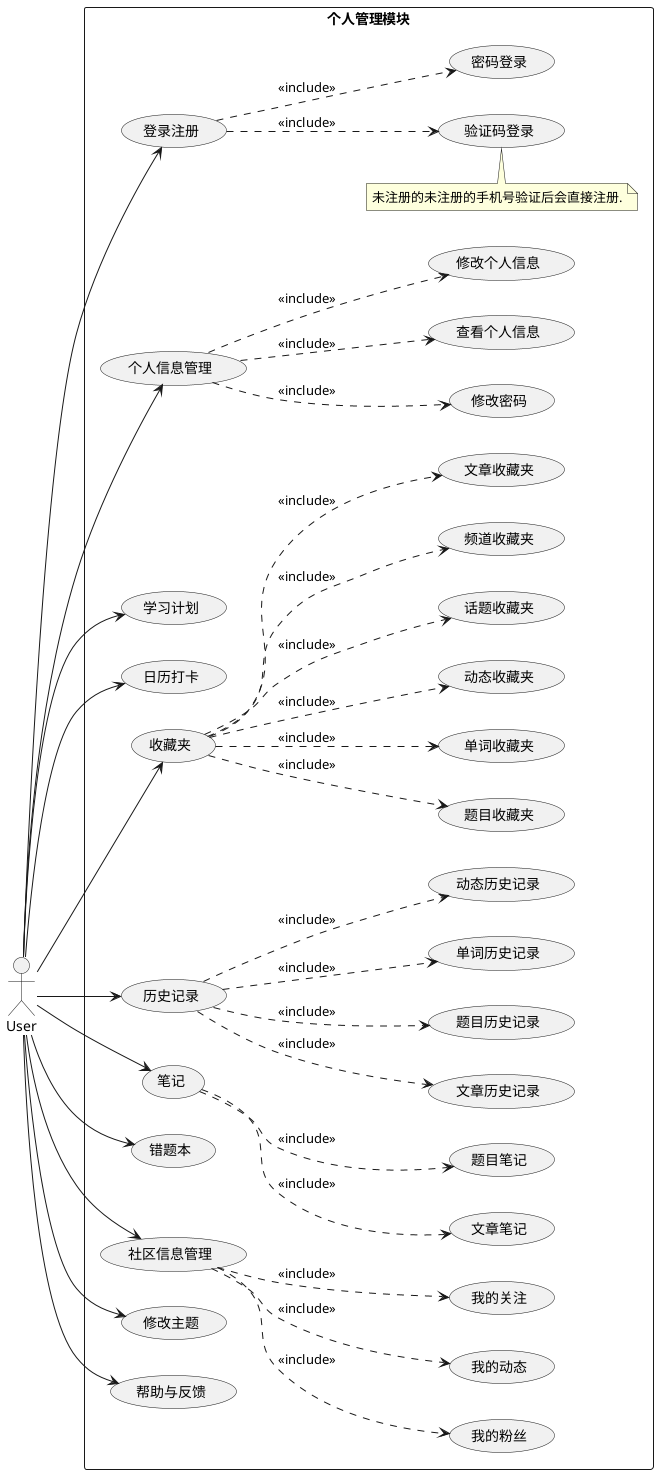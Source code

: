 @startuml
left to right direction
skinparam packageStyle rectangle
actor User
rectangle 个人管理模块 {
  User --> (登录注册)
  (登录注册) ..> (验证码登录) : <<include>>
  note top of (验证码登录) : 未注册的未注册的手机号验证后会直接注册.
  (登录注册) ..> (密码登录) : <<include>>
  User --> (个人信息管理)
  (个人信息管理) ..> (查看个人信息) : <<include>>
  (个人信息管理) ..> (修改个人信息) : <<include>>
  (个人信息管理) ..> (修改密码) : <<include>>
  User --> (学习计划)
  User --> (日历打卡)
  User --> (收藏夹)
  (收藏夹) ..> (频道收藏夹) : <<include>>
  (收藏夹) ..> (文章收藏夹) : <<include>>
  (收藏夹) ..> (题目收藏夹) : <<include>>
  (收藏夹) ..> (单词收藏夹) : <<include>>
  (收藏夹) ..> (动态收藏夹) : <<include>>
  (收藏夹) ..> (话题收藏夹) : <<include>>
  User --> (历史记录)
  (历史记录) ..> (文章历史记录) : <<include>>
  (历史记录) ..> (题目历史记录) : <<include>>
  (历史记录) ..> (单词历史记录) : <<include>>
  (历史记录) ..> (动态历史记录) : <<include>>
  User --> (笔记)
  (笔记) ..> (文章笔记) : <<include>>
  (笔记) ..> (题目笔记) : <<include>>
  User --> (错题本)
  User --> (社区信息管理)
  (社区信息管理) ..> (我的动态) : <<include>>
  (社区信息管理) ..> (我的关注) : <<include>>
  (社区信息管理) ..> (我的粉丝) : <<include>>
  User --> (修改主题)
  User --> (帮助与反馈)
}
@enduml
